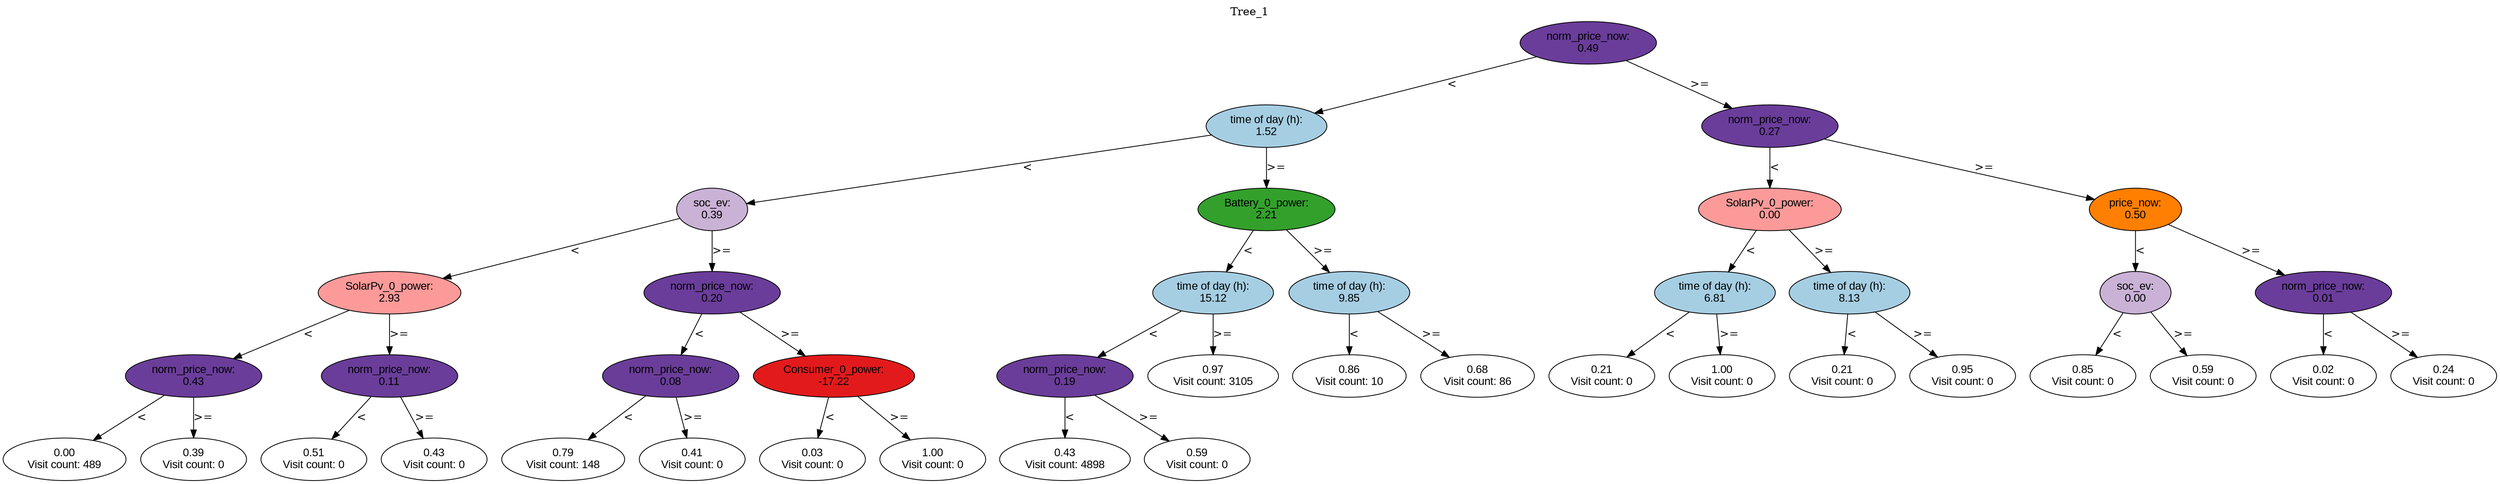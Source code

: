 digraph BST {
    node [fontname="Arial" style=filled colorscheme=paired12];
    0 [ label = "norm_price_now:
0.49" fillcolor=10];
    1 [ label = "time of day (h):
1.52" fillcolor=1];
    2 [ label = "soc_ev:
0.39" fillcolor=9];
    3 [ label = "SolarPv_0_power:
2.93" fillcolor=5];
    4 [ label = "norm_price_now:
0.43" fillcolor=10];
    5 [ label = "0.00
Visit count: 489" fillcolor=white];
    6 [ label = "0.39
Visit count: 0" fillcolor=white];
    7 [ label = "norm_price_now:
0.11" fillcolor=10];
    8 [ label = "0.51
Visit count: 0" fillcolor=white];
    9 [ label = "0.43
Visit count: 0" fillcolor=white];
    10 [ label = "norm_price_now:
0.20" fillcolor=10];
    11 [ label = "norm_price_now:
0.08" fillcolor=10];
    12 [ label = "0.79
Visit count: 148" fillcolor=white];
    13 [ label = "0.41
Visit count: 0" fillcolor=white];
    14 [ label = "Consumer_0_power:
-17.22" fillcolor=6];
    15 [ label = "0.03
Visit count: 0" fillcolor=white];
    16 [ label = "1.00
Visit count: 0" fillcolor=white];
    17 [ label = "Battery_0_power:
2.21" fillcolor=4];
    18 [ label = "time of day (h):
15.12" fillcolor=1];
    19 [ label = "norm_price_now:
0.19" fillcolor=10];
    20 [ label = "0.43
Visit count: 4898" fillcolor=white];
    21 [ label = "0.59
Visit count: 0" fillcolor=white];
    22 [ label = "0.97
Visit count: 3105" fillcolor=white];
    23 [ label = "time of day (h):
9.85" fillcolor=1];
    24 [ label = "0.86
Visit count: 10" fillcolor=white];
    25 [ label = "0.68
Visit count: 86" fillcolor=white];
    26 [ label = "norm_price_now:
0.27" fillcolor=10];
    27 [ label = "SolarPv_0_power:
0.00" fillcolor=5];
    28 [ label = "time of day (h):
6.81" fillcolor=1];
    29 [ label = "0.21
Visit count: 0" fillcolor=white];
    30 [ label = "1.00
Visit count: 0" fillcolor=white];
    31 [ label = "time of day (h):
8.13" fillcolor=1];
    32 [ label = "0.21
Visit count: 0" fillcolor=white];
    33 [ label = "0.95
Visit count: 0" fillcolor=white];
    34 [ label = "price_now:
0.50" fillcolor=8];
    35 [ label = "soc_ev:
0.00" fillcolor=9];
    36 [ label = "0.85
Visit count: 0" fillcolor=white];
    37 [ label = "0.59
Visit count: 0" fillcolor=white];
    38 [ label = "norm_price_now:
0.01" fillcolor=10];
    39 [ label = "0.02
Visit count: 0" fillcolor=white];
    40 [ label = "0.24
Visit count: 0" fillcolor=white];

    0  -> 1[ label = "<"];
    0  -> 26[ label = ">="];
    1  -> 2[ label = "<"];
    1  -> 17[ label = ">="];
    2  -> 3[ label = "<"];
    2  -> 10[ label = ">="];
    3  -> 4[ label = "<"];
    3  -> 7[ label = ">="];
    4  -> 5[ label = "<"];
    4  -> 6[ label = ">="];
    7  -> 8[ label = "<"];
    7  -> 9[ label = ">="];
    10  -> 11[ label = "<"];
    10  -> 14[ label = ">="];
    11  -> 12[ label = "<"];
    11  -> 13[ label = ">="];
    14  -> 15[ label = "<"];
    14  -> 16[ label = ">="];
    17  -> 18[ label = "<"];
    17  -> 23[ label = ">="];
    18  -> 19[ label = "<"];
    18  -> 22[ label = ">="];
    19  -> 20[ label = "<"];
    19  -> 21[ label = ">="];
    23  -> 24[ label = "<"];
    23  -> 25[ label = ">="];
    26  -> 27[ label = "<"];
    26  -> 34[ label = ">="];
    27  -> 28[ label = "<"];
    27  -> 31[ label = ">="];
    28  -> 29[ label = "<"];
    28  -> 30[ label = ">="];
    31  -> 32[ label = "<"];
    31  -> 33[ label = ">="];
    34  -> 35[ label = "<"];
    34  -> 38[ label = ">="];
    35  -> 36[ label = "<"];
    35  -> 37[ label = ">="];
    38  -> 39[ label = "<"];
    38  -> 40[ label = ">="];

    labelloc="t";
    label="Tree_1";
}